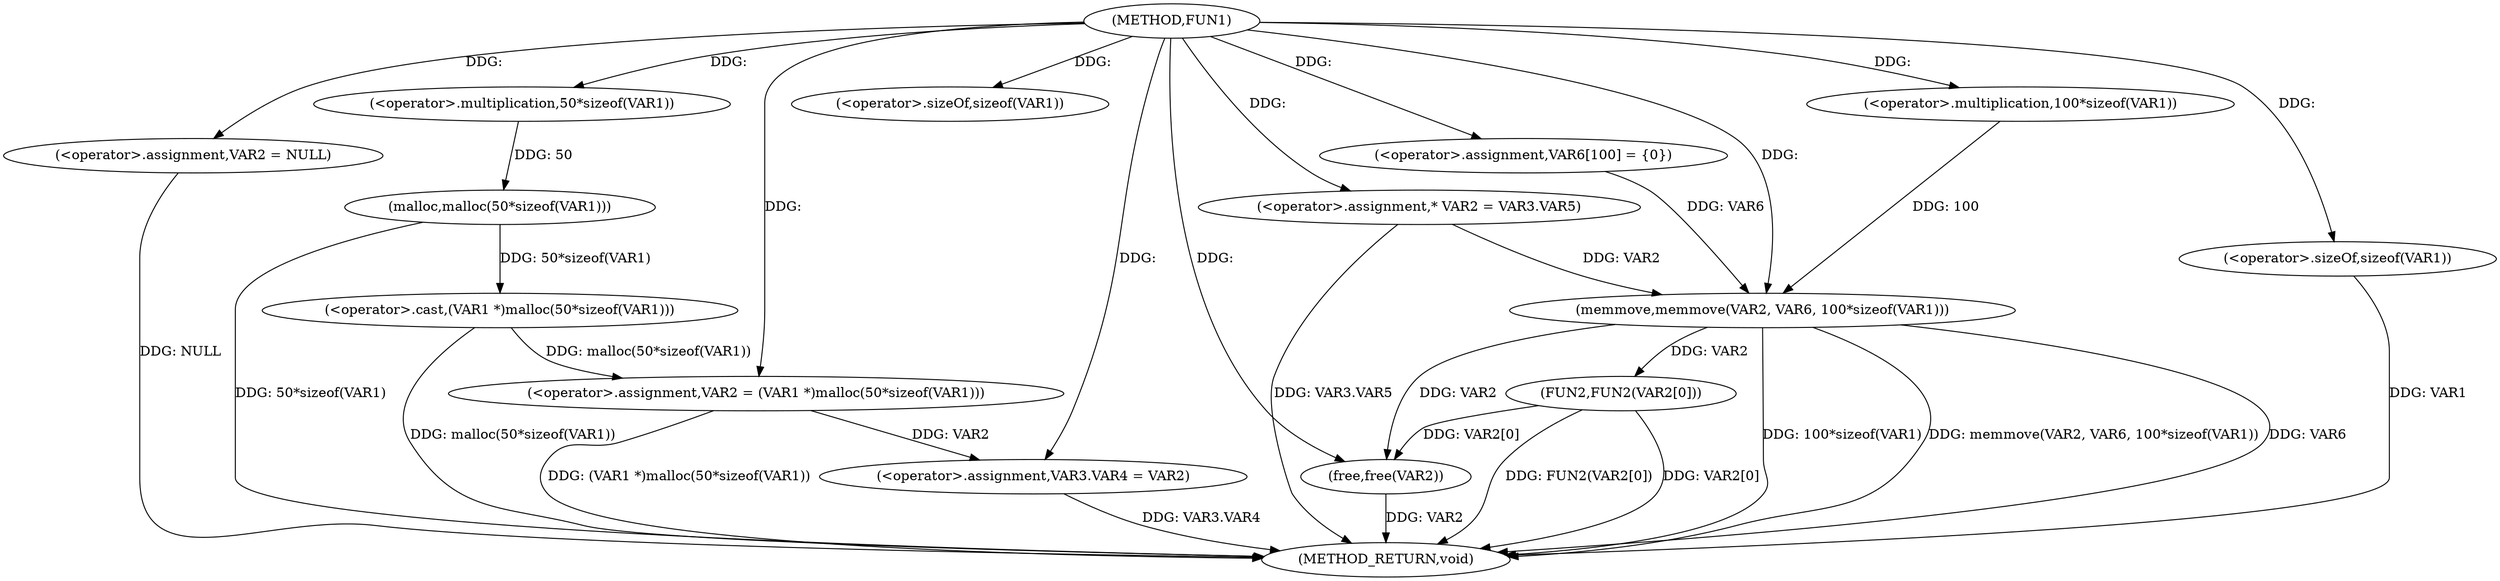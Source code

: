 digraph FUN1 {  
"1000100" [label = "(METHOD,FUN1)" ]
"1000145" [label = "(METHOD_RETURN,void)" ]
"1000104" [label = "(<operator>.assignment,VAR2 = NULL)" ]
"1000107" [label = "(<operator>.assignment,VAR2 = (VAR1 *)malloc(50*sizeof(VAR1)))" ]
"1000109" [label = "(<operator>.cast,(VAR1 *)malloc(50*sizeof(VAR1)))" ]
"1000111" [label = "(malloc,malloc(50*sizeof(VAR1)))" ]
"1000112" [label = "(<operator>.multiplication,50*sizeof(VAR1))" ]
"1000114" [label = "(<operator>.sizeOf,sizeof(VAR1))" ]
"1000116" [label = "(<operator>.assignment,VAR3.VAR4 = VAR2)" ]
"1000123" [label = "(<operator>.assignment,* VAR2 = VAR3.VAR5)" ]
"1000130" [label = "(<operator>.assignment,VAR6[100] = {0})" ]
"1000132" [label = "(memmove,memmove(VAR2, VAR6, 100*sizeof(VAR1)))" ]
"1000135" [label = "(<operator>.multiplication,100*sizeof(VAR1))" ]
"1000137" [label = "(<operator>.sizeOf,sizeof(VAR1))" ]
"1000139" [label = "(FUN2,FUN2(VAR2[0]))" ]
"1000143" [label = "(free,free(VAR2))" ]
  "1000116" -> "1000145"  [ label = "DDG: VAR3.VAR4"] 
  "1000123" -> "1000145"  [ label = "DDG: VAR3.VAR5"] 
  "1000139" -> "1000145"  [ label = "DDG: VAR2[0]"] 
  "1000111" -> "1000145"  [ label = "DDG: 50*sizeof(VAR1)"] 
  "1000132" -> "1000145"  [ label = "DDG: 100*sizeof(VAR1)"] 
  "1000137" -> "1000145"  [ label = "DDG: VAR1"] 
  "1000132" -> "1000145"  [ label = "DDG: memmove(VAR2, VAR6, 100*sizeof(VAR1))"] 
  "1000139" -> "1000145"  [ label = "DDG: FUN2(VAR2[0])"] 
  "1000143" -> "1000145"  [ label = "DDG: VAR2"] 
  "1000132" -> "1000145"  [ label = "DDG: VAR6"] 
  "1000109" -> "1000145"  [ label = "DDG: malloc(50*sizeof(VAR1))"] 
  "1000104" -> "1000145"  [ label = "DDG: NULL"] 
  "1000107" -> "1000145"  [ label = "DDG: (VAR1 *)malloc(50*sizeof(VAR1))"] 
  "1000100" -> "1000104"  [ label = "DDG: "] 
  "1000109" -> "1000107"  [ label = "DDG: malloc(50*sizeof(VAR1))"] 
  "1000100" -> "1000107"  [ label = "DDG: "] 
  "1000111" -> "1000109"  [ label = "DDG: 50*sizeof(VAR1)"] 
  "1000112" -> "1000111"  [ label = "DDG: 50"] 
  "1000100" -> "1000112"  [ label = "DDG: "] 
  "1000100" -> "1000114"  [ label = "DDG: "] 
  "1000107" -> "1000116"  [ label = "DDG: VAR2"] 
  "1000100" -> "1000116"  [ label = "DDG: "] 
  "1000100" -> "1000123"  [ label = "DDG: "] 
  "1000100" -> "1000130"  [ label = "DDG: "] 
  "1000123" -> "1000132"  [ label = "DDG: VAR2"] 
  "1000100" -> "1000132"  [ label = "DDG: "] 
  "1000130" -> "1000132"  [ label = "DDG: VAR6"] 
  "1000135" -> "1000132"  [ label = "DDG: 100"] 
  "1000100" -> "1000135"  [ label = "DDG: "] 
  "1000100" -> "1000137"  [ label = "DDG: "] 
  "1000132" -> "1000139"  [ label = "DDG: VAR2"] 
  "1000139" -> "1000143"  [ label = "DDG: VAR2[0]"] 
  "1000132" -> "1000143"  [ label = "DDG: VAR2"] 
  "1000100" -> "1000143"  [ label = "DDG: "] 
}
